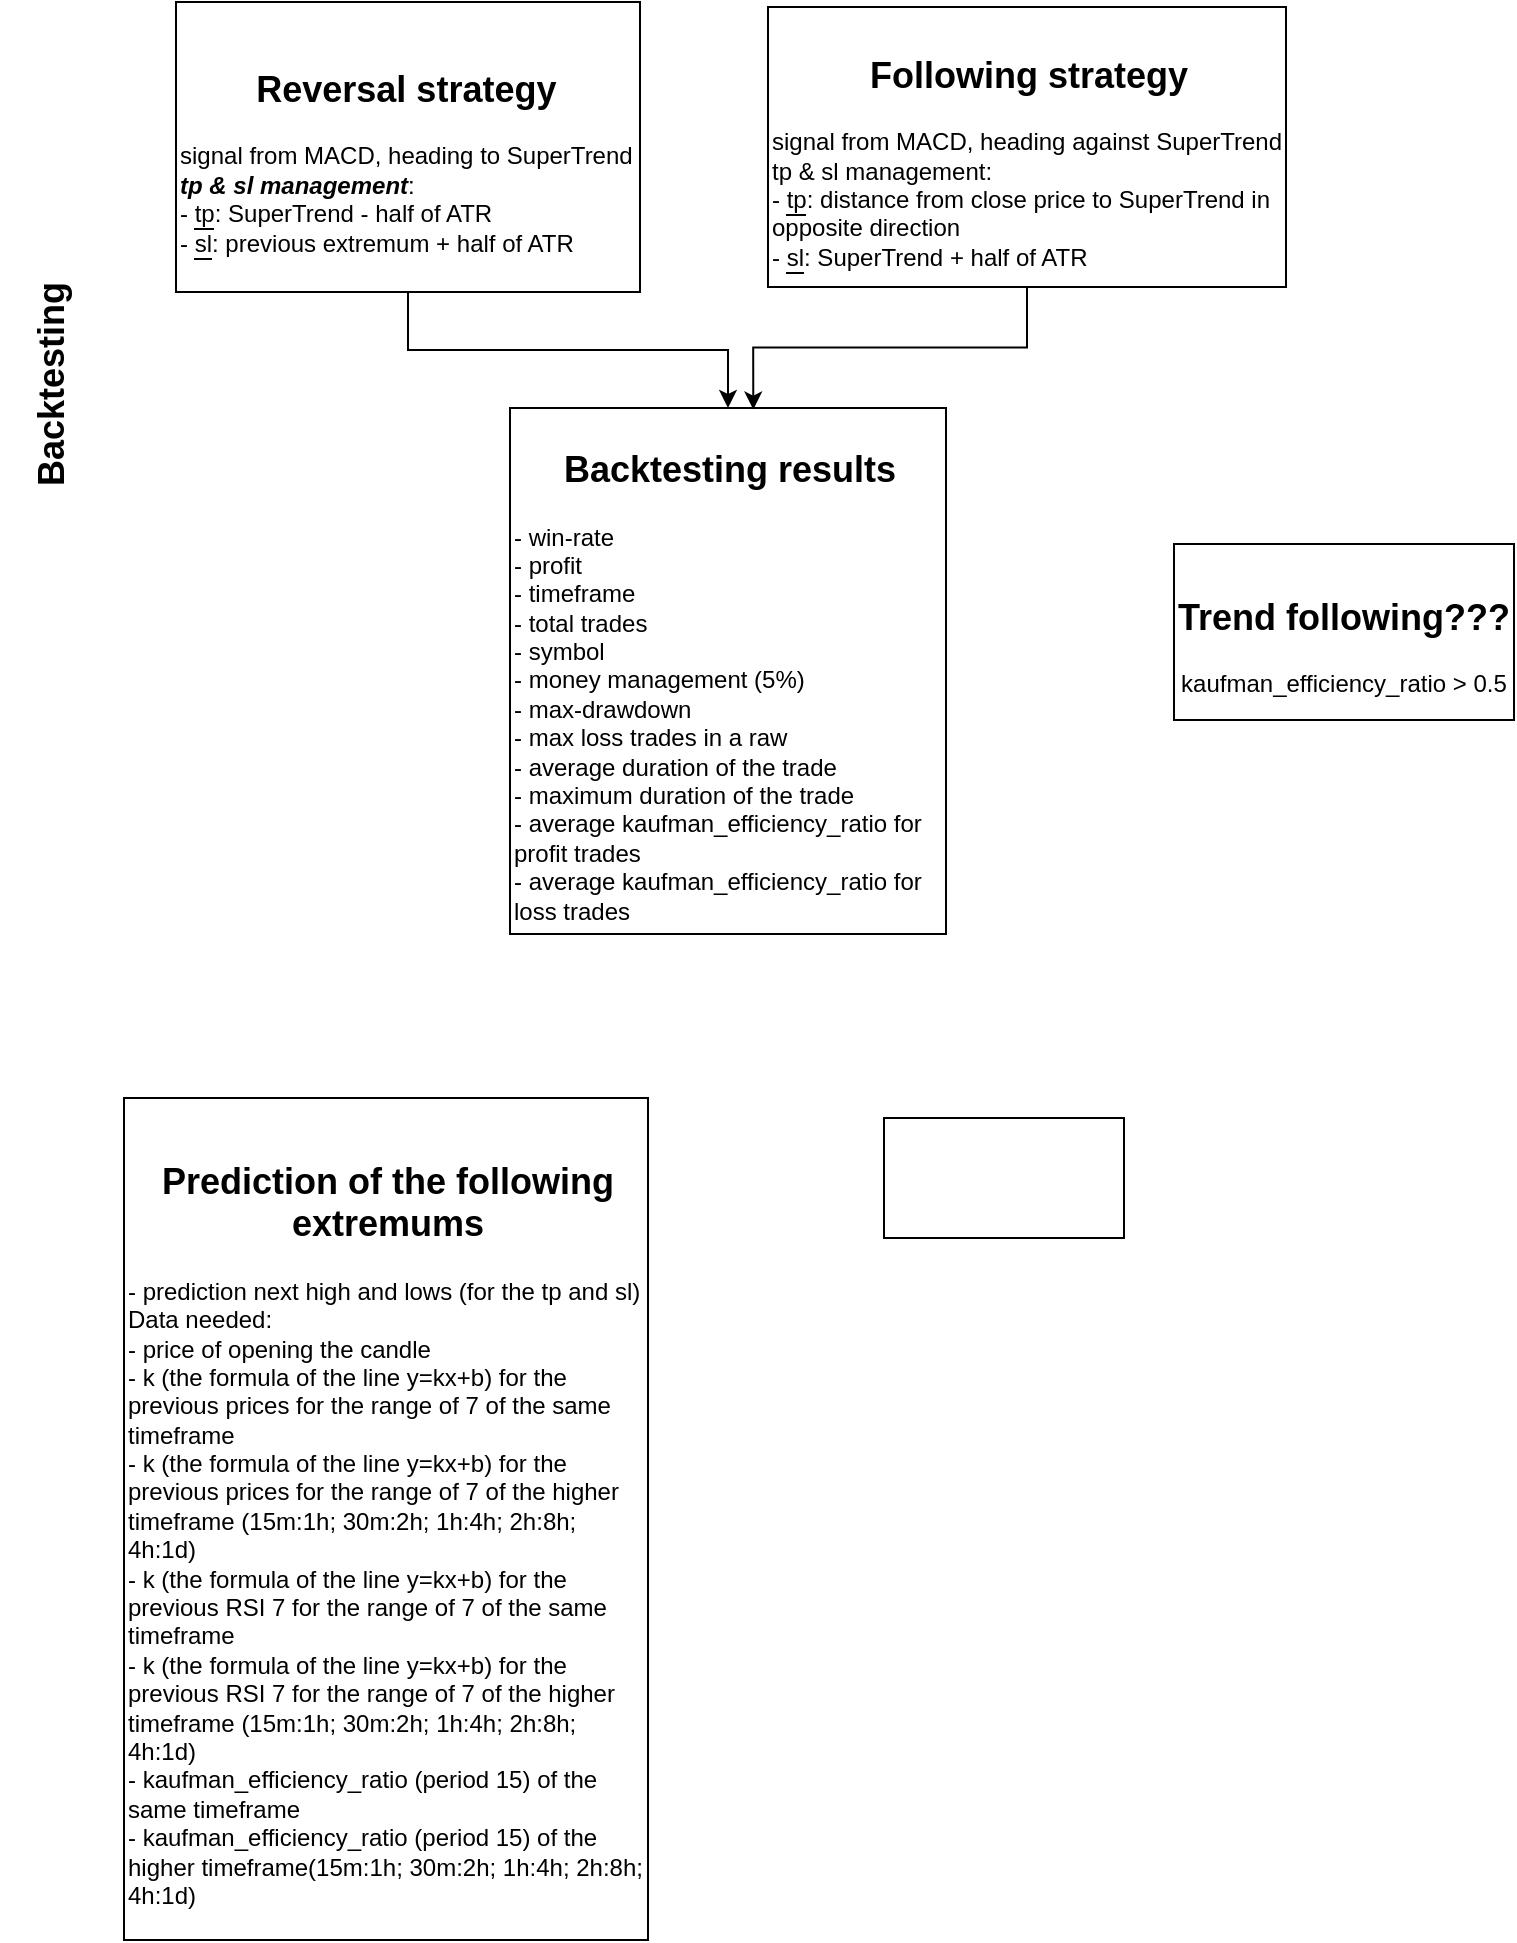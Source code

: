 <mxfile version="24.7.12">
  <diagram name="Page-1" id="TPGUM6L34mCoDnPinGrk">
    <mxGraphModel dx="840" dy="452" grid="0" gridSize="10" guides="1" tooltips="1" connect="1" arrows="1" fold="1" page="1" pageScale="1" pageWidth="827" pageHeight="1169" background="none" math="0" shadow="0">
      <root>
        <mxCell id="0" />
        <mxCell id="1" parent="0" />
        <mxCell id="mFt8jnvkjNyD6lXSa_r2-6" style="edgeStyle=orthogonalEdgeStyle;rounded=0;orthogonalLoop=1;jettySize=auto;html=1;" edge="1" parent="1" source="mFt8jnvkjNyD6lXSa_r2-1" target="mFt8jnvkjNyD6lXSa_r2-5">
          <mxGeometry relative="1" as="geometry" />
        </mxCell>
        <mxCell id="mFt8jnvkjNyD6lXSa_r2-1" value="&lt;h2 style=&quot;text-align: center;&quot;&gt;&lt;font style=&quot;font-size: 18px;&quot;&gt;Reversal strategy&lt;/font&gt;&lt;/h2&gt;&lt;div&gt;signal from MACD, heading to SuperTrend&lt;br&gt;&lt;span style=&quot;font-style: italic; font-weight: 600;&quot; class=&quot;notion-enable-hover&quot; data-token-index=&quot;1&quot;&gt;tp &amp;amp; sl management&lt;/span&gt;:&lt;br&gt;-&amp;nbsp;&lt;span style=&quot;color: inherit; border-bottom: 0.05em solid; overflow-wrap: break-word;&quot; class=&quot;notion-enable-hover&quot; data-token-index=&quot;3&quot;&gt;tp&lt;/span&gt;: SuperTrend - half of ATR&lt;br&gt;-&amp;nbsp;&lt;span style=&quot;color: inherit; border-bottom: 0.05em solid; overflow-wrap: break-word;&quot; class=&quot;notion-enable-hover&quot; data-token-index=&quot;5&quot;&gt;sl&lt;/span&gt;: previous extremum + half of ATR&amp;nbsp;&lt;/div&gt;" style="rounded=0;whiteSpace=wrap;html=1;align=left;labelBackgroundColor=none;" vertex="1" parent="1">
          <mxGeometry x="134" y="79" width="232" height="145" as="geometry" />
        </mxCell>
        <mxCell id="mFt8jnvkjNyD6lXSa_r2-4" value="&lt;h2 style=&quot;text-align: center;&quot;&gt;&lt;span style=&quot;background-color: initial;&quot;&gt;&lt;font style=&quot;font-size: 18px;&quot;&gt;Following strategy&lt;/font&gt;&lt;/span&gt;&lt;/h2&gt;&lt;div&gt;&lt;div style=&quot;&quot;&gt;&lt;span style=&quot;background-color: initial;&quot;&gt;signal from MACD, heading against SuperTrend&lt;/span&gt;&lt;/div&gt;&lt;span style=&quot;background-color: initial;&quot;&gt;&lt;div style=&quot;&quot;&gt;&lt;span style=&quot;background-color: initial;&quot;&gt;tp &amp;amp; sl management:&lt;/span&gt;&lt;span style=&quot;background-color: initial;&quot;&gt;&amp;nbsp;&lt;/span&gt;&lt;/div&gt;&lt;div style=&quot;&quot;&gt;-&amp;nbsp;&lt;span style=&quot;color: inherit; border-bottom: 0.05em solid; overflow-wrap: break-word;&quot; class=&quot;notion-enable-hover&quot; data-token-index=&quot;3&quot;&gt;tp&lt;/span&gt;: distance from close price to SuperTrend in opposite direction&lt;br&gt;-&amp;nbsp;&lt;span style=&quot;color: inherit; border-bottom: 0.05em solid; overflow-wrap: break-word;&quot; class=&quot;notion-enable-hover&quot; data-token-index=&quot;5&quot;&gt;sl&lt;/span&gt;: SuperTrend + half of ATR&lt;span style=&quot;background-color: initial;&quot;&gt;&lt;br&gt;&lt;/span&gt;&lt;/div&gt;&lt;/span&gt;&lt;/div&gt;" style="rounded=0;whiteSpace=wrap;html=1;align=left;" vertex="1" parent="1">
          <mxGeometry x="430" y="81.5" width="259" height="140" as="geometry" />
        </mxCell>
        <mxCell id="mFt8jnvkjNyD6lXSa_r2-5" value="&lt;h2 style=&quot;text-align: center;&quot;&gt;Backtesting results&lt;/h2&gt;&lt;div&gt;- win-rate&lt;/div&gt;&lt;div&gt;- profit&lt;/div&gt;&lt;div&gt;- timeframe&lt;/div&gt;&lt;div&gt;- total trades&lt;/div&gt;&lt;div&gt;- symbol&lt;/div&gt;&lt;div&gt;- money management (5%)&lt;/div&gt;&lt;div&gt;- max-drawdown&lt;/div&gt;&lt;div&gt;- max loss trades in a raw&lt;/div&gt;&lt;div&gt;&lt;div&gt;- average duration of the trade&lt;/div&gt;&lt;div&gt;- maximum duration of the trade&lt;/div&gt;&lt;/div&gt;&lt;div&gt;- average&amp;nbsp;kaufman_efficiency_ratio for profit trades&lt;/div&gt;&lt;div&gt;- average&amp;nbsp;kaufman_efficiency_ratio for loss trades&lt;/div&gt;" style="rounded=0;whiteSpace=wrap;html=1;align=left;" vertex="1" parent="1">
          <mxGeometry x="301" y="282" width="218" height="263" as="geometry" />
        </mxCell>
        <mxCell id="mFt8jnvkjNyD6lXSa_r2-7" style="edgeStyle=orthogonalEdgeStyle;rounded=0;orthogonalLoop=1;jettySize=auto;html=1;entryX=0.558;entryY=0.003;entryDx=0;entryDy=0;entryPerimeter=0;" edge="1" parent="1" source="mFt8jnvkjNyD6lXSa_r2-4" target="mFt8jnvkjNyD6lXSa_r2-5">
          <mxGeometry relative="1" as="geometry" />
        </mxCell>
        <mxCell id="mFt8jnvkjNyD6lXSa_r2-11" value="&lt;h2&gt;Backtesting&lt;/h2&gt;" style="text;html=1;align=center;verticalAlign=middle;whiteSpace=wrap;rounded=0;rotation=-90;" vertex="1" parent="1">
          <mxGeometry x="10" y="255" width="124" height="30" as="geometry" />
        </mxCell>
        <mxCell id="mFt8jnvkjNyD6lXSa_r2-12" value="&lt;h2 style=&quot;text-align: center;&quot;&gt;Prediction of the following extremums&lt;/h2&gt;&lt;div&gt;- prediction next high and lows (for the tp and sl)&lt;/div&gt;&lt;div&gt;Data needed:&lt;/div&gt;&lt;div&gt;- price of opening the candle&lt;/div&gt;&lt;div&gt;- k (the formula of the line y=kx+b) for the previous prices for the range of 7 of the same timeframe&lt;/div&gt;&lt;div&gt;-&lt;span style=&quot;background-color: initial;&quot;&gt;&amp;nbsp;k (the formula of the line y=kx+b) for the previous prices for the range of 7 of the higher timeframe (15m:1h; 30m:2h; 1h:4h; 2h:8h; 4h:1d)&lt;/span&gt;&lt;/div&gt;&lt;div&gt;&lt;span style=&quot;background-color: initial;&quot;&gt;-&amp;nbsp;&lt;/span&gt;&lt;span style=&quot;background-color: initial;&quot;&gt;k (the formula of the line y=kx+b) for the previous RSI 7 for the range of 7 of the same timeframe&lt;/span&gt;&lt;/div&gt;&lt;div&gt;&lt;span style=&quot;background-color: initial;&quot;&gt;-&amp;nbsp;&lt;/span&gt;&lt;span style=&quot;background-color: initial;&quot;&gt;k (the formula of the line y=kx+b) for the previous RSI 7 for the range of 7 of the higher timeframe&amp;nbsp;&lt;/span&gt;&lt;span style=&quot;background-color: initial;&quot;&gt;(15m:1h; 30m:2h; 1h:4h; 2h:8h; 4h:1d)&lt;/span&gt;&lt;span style=&quot;background-color: initial;&quot;&gt;&lt;br&gt;&lt;/span&gt;&lt;/div&gt;&lt;div&gt;&lt;span style=&quot;background-color: initial;&quot;&gt;-&amp;nbsp;&lt;/span&gt;&lt;span style=&quot;background-color: initial;&quot;&gt;kaufman_efficiency_ratio (period 15) of the same timeframe&lt;/span&gt;&lt;/div&gt;&lt;div&gt;&lt;span style=&quot;background-color: initial;&quot;&gt;- kaufman_efficiency_ratio (period 15) of the higher timeframe&lt;/span&gt;&lt;span style=&quot;background-color: initial;&quot;&gt;(15m:1h; 30m:2h; 1h:4h; 2h:8h; 4h:1d)&lt;/span&gt;&lt;span style=&quot;background-color: initial;&quot;&gt;&lt;br&gt;&lt;/span&gt;&lt;/div&gt;" style="rounded=0;whiteSpace=wrap;html=1;align=left;" vertex="1" parent="1">
          <mxGeometry x="108" y="627" width="262" height="421" as="geometry" />
        </mxCell>
        <mxCell id="mFt8jnvkjNyD6lXSa_r2-13" value="" style="rounded=0;whiteSpace=wrap;html=1;" vertex="1" parent="1">
          <mxGeometry x="488" y="637" width="120" height="60" as="geometry" />
        </mxCell>
        <mxCell id="mFt8jnvkjNyD6lXSa_r2-14" value="&lt;h2&gt;Trend following???&lt;/h2&gt;&lt;div&gt;kaufman_efficiency_ratio &amp;gt; 0.5&lt;br&gt;&lt;/div&gt;" style="rounded=0;whiteSpace=wrap;html=1;" vertex="1" parent="1">
          <mxGeometry x="633" y="350" width="170" height="88" as="geometry" />
        </mxCell>
      </root>
    </mxGraphModel>
  </diagram>
</mxfile>
